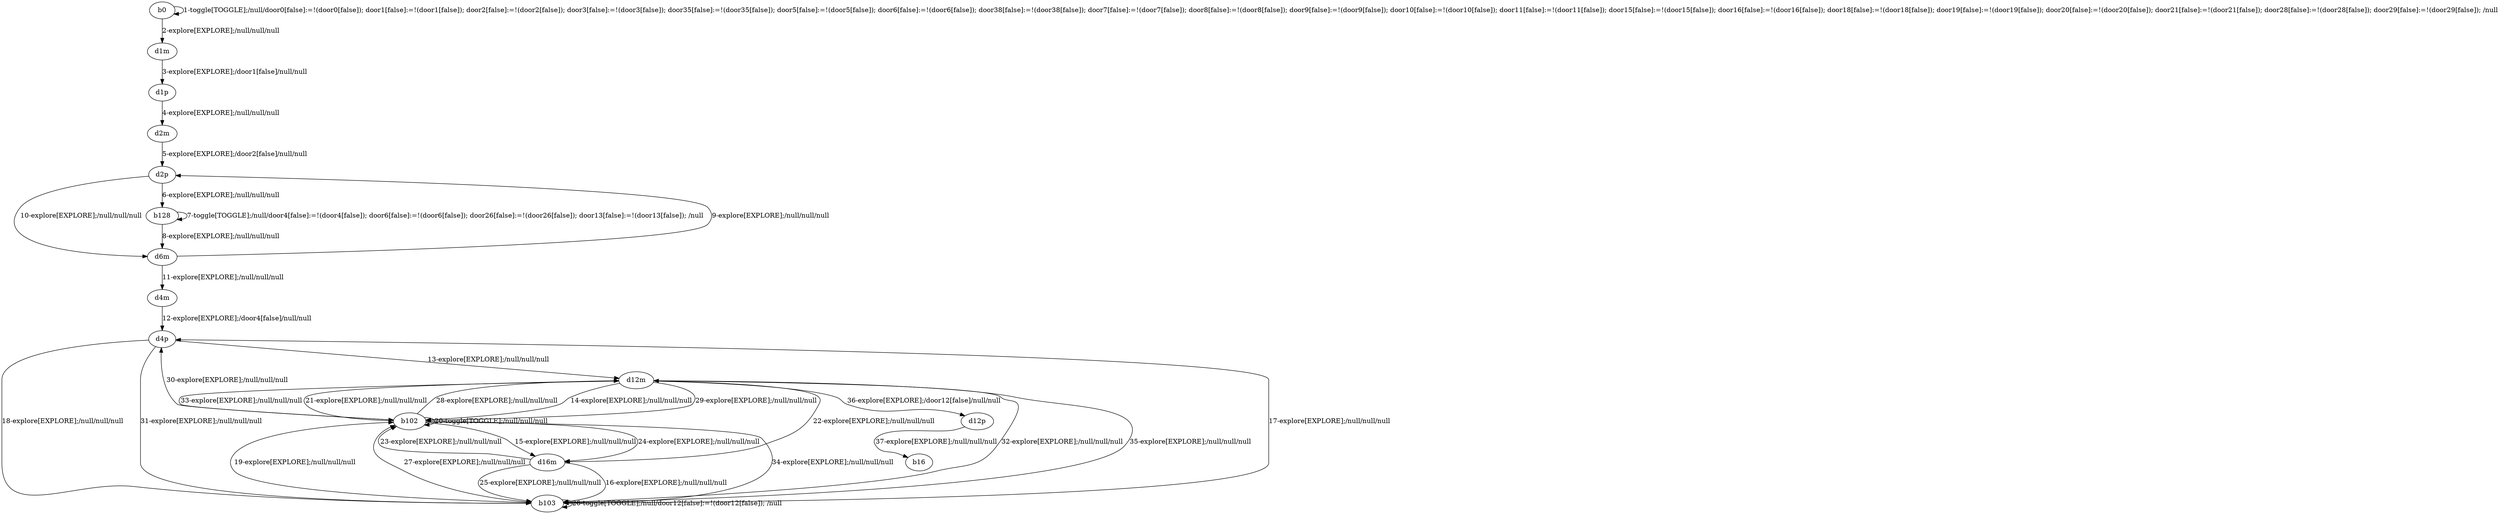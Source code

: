 # Total number of goals covered by this test: 2
# d12p --> b16
# d12m --> d12p

digraph g {
"b0" -> "b0" [label = "1-toggle[TOGGLE];/null/door0[false]:=!(door0[false]); door1[false]:=!(door1[false]); door2[false]:=!(door2[false]); door3[false]:=!(door3[false]); door35[false]:=!(door35[false]); door5[false]:=!(door5[false]); door6[false]:=!(door6[false]); door38[false]:=!(door38[false]); door7[false]:=!(door7[false]); door8[false]:=!(door8[false]); door9[false]:=!(door9[false]); door10[false]:=!(door10[false]); door11[false]:=!(door11[false]); door15[false]:=!(door15[false]); door16[false]:=!(door16[false]); door18[false]:=!(door18[false]); door19[false]:=!(door19[false]); door20[false]:=!(door20[false]); door21[false]:=!(door21[false]); door28[false]:=!(door28[false]); door29[false]:=!(door29[false]); /null"];
"b0" -> "d1m" [label = "2-explore[EXPLORE];/null/null/null"];
"d1m" -> "d1p" [label = "3-explore[EXPLORE];/door1[false]/null/null"];
"d1p" -> "d2m" [label = "4-explore[EXPLORE];/null/null/null"];
"d2m" -> "d2p" [label = "5-explore[EXPLORE];/door2[false]/null/null"];
"d2p" -> "b128" [label = "6-explore[EXPLORE];/null/null/null"];
"b128" -> "b128" [label = "7-toggle[TOGGLE];/null/door4[false]:=!(door4[false]); door6[false]:=!(door6[false]); door26[false]:=!(door26[false]); door13[false]:=!(door13[false]); /null"];
"b128" -> "d6m" [label = "8-explore[EXPLORE];/null/null/null"];
"d6m" -> "d2p" [label = "9-explore[EXPLORE];/null/null/null"];
"d2p" -> "d6m" [label = "10-explore[EXPLORE];/null/null/null"];
"d6m" -> "d4m" [label = "11-explore[EXPLORE];/null/null/null"];
"d4m" -> "d4p" [label = "12-explore[EXPLORE];/door4[false]/null/null"];
"d4p" -> "d12m" [label = "13-explore[EXPLORE];/null/null/null"];
"d12m" -> "b102" [label = "14-explore[EXPLORE];/null/null/null"];
"b102" -> "d16m" [label = "15-explore[EXPLORE];/null/null/null"];
"d16m" -> "b103" [label = "16-explore[EXPLORE];/null/null/null"];
"b103" -> "d4p" [label = "17-explore[EXPLORE];/null/null/null"];
"d4p" -> "b103" [label = "18-explore[EXPLORE];/null/null/null"];
"b103" -> "b102" [label = "19-explore[EXPLORE];/null/null/null"];
"b102" -> "b102" [label = "20-toggle[TOGGLE];/null/null/null"];
"b102" -> "d12m" [label = "21-explore[EXPLORE];/null/null/null"];
"d12m" -> "d16m" [label = "22-explore[EXPLORE];/null/null/null"];
"d16m" -> "b102" [label = "23-explore[EXPLORE];/null/null/null"];
"b102" -> "d16m" [label = "24-explore[EXPLORE];/null/null/null"];
"d16m" -> "b103" [label = "25-explore[EXPLORE];/null/null/null"];
"b103" -> "b103" [label = "26-toggle[TOGGLE];/null/door12[false]:=!(door12[false]); /null"];
"b103" -> "b102" [label = "27-explore[EXPLORE];/null/null/null"];
"b102" -> "d12m" [label = "28-explore[EXPLORE];/null/null/null"];
"d12m" -> "b102" [label = "29-explore[EXPLORE];/null/null/null"];
"b102" -> "d4p" [label = "30-explore[EXPLORE];/null/null/null"];
"d4p" -> "b103" [label = "31-explore[EXPLORE];/null/null/null"];
"b103" -> "d12m" [label = "32-explore[EXPLORE];/null/null/null"];
"d12m" -> "b102" [label = "33-explore[EXPLORE];/null/null/null"];
"b102" -> "b103" [label = "34-explore[EXPLORE];/null/null/null"];
"b103" -> "d12m" [label = "35-explore[EXPLORE];/null/null/null"];
"d12m" -> "d12p" [label = "36-explore[EXPLORE];/door12[false]/null/null"];
"d12p" -> "b16" [label = "37-explore[EXPLORE];/null/null/null"];
}